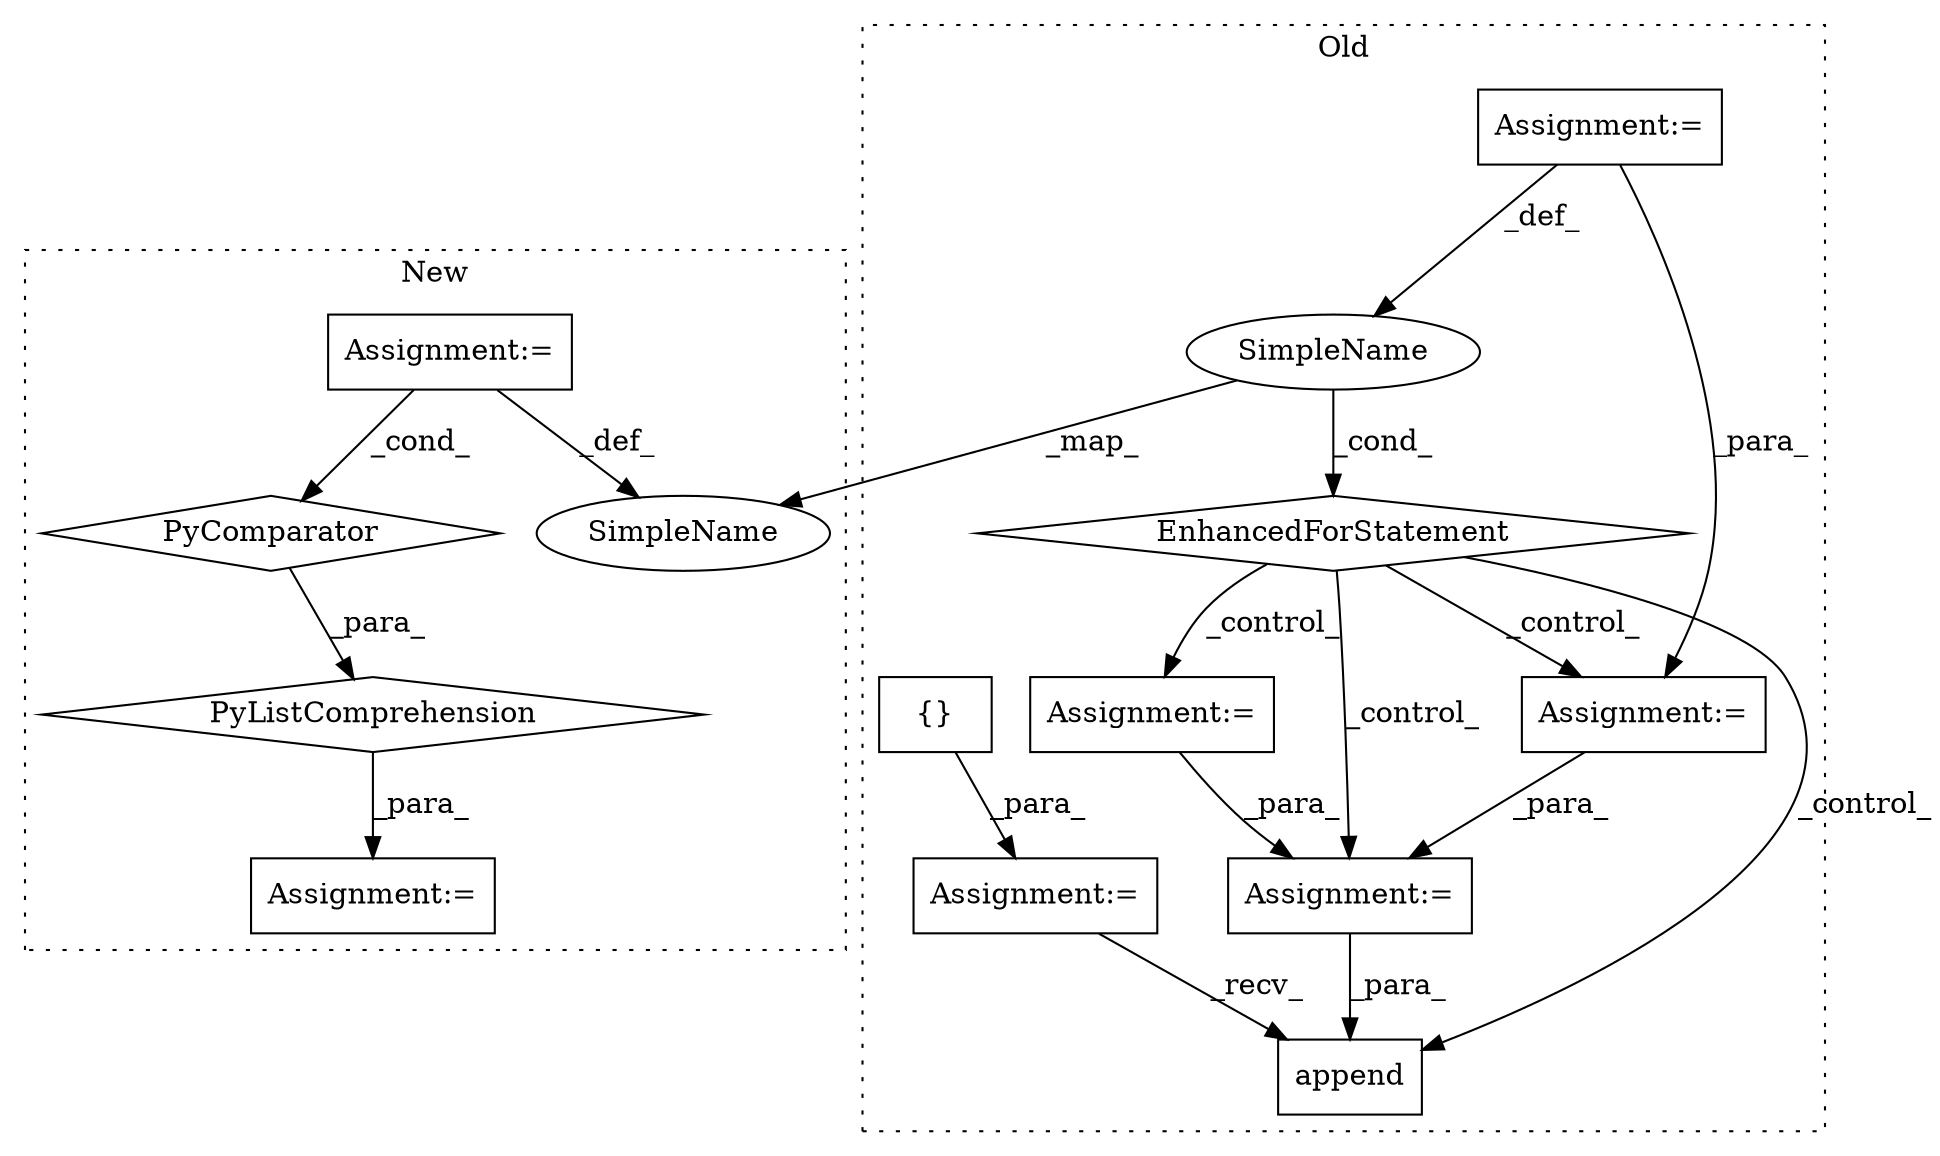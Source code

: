 digraph G {
subgraph cluster0 {
1 [label="append" a="32" s="1161,1194" l="7,1" shape="box"];
5 [label="EnhancedForStatement" a="70" s="855,944" l="53,2" shape="diamond"];
6 [label="Assignment:=" a="7" s="855,944" l="53,2" shape="box"];
7 [label="Assignment:=" a="7" s="837" l="1" shape="box"];
8 [label="{}" a="4" s="847" l="2" shape="box"];
10 [label="SimpleName" a="42" s="912" l="1" shape="ellipse"];
12 [label="Assignment:=" a="7" s="1113" l="1" shape="box"];
13 [label="Assignment:=" a="7" s="1047" l="1" shape="box"];
14 [label="Assignment:=" a="7" s="1022" l="1" shape="box"];
label = "Old";
style="dotted";
}
subgraph cluster1 {
2 [label="PyListComprehension" a="109" s="880" l="150" shape="diamond"];
3 [label="PyComparator" a="113" s="973" l="44" shape="diamond"];
4 [label="Assignment:=" a="7" s="973" l="44" shape="box"];
9 [label="Assignment:=" a="7" s="1165" l="1" shape="box"];
11 [label="SimpleName" a="42" s="976" l="1" shape="ellipse"];
label = "New";
style="dotted";
}
2 -> 9 [label="_para_"];
3 -> 2 [label="_para_"];
4 -> 11 [label="_def_"];
4 -> 3 [label="_cond_"];
5 -> 1 [label="_control_"];
5 -> 14 [label="_control_"];
5 -> 13 [label="_control_"];
5 -> 12 [label="_control_"];
6 -> 13 [label="_para_"];
6 -> 10 [label="_def_"];
7 -> 1 [label="_recv_"];
8 -> 7 [label="_para_"];
10 -> 5 [label="_cond_"];
10 -> 11 [label="_map_"];
12 -> 1 [label="_para_"];
13 -> 12 [label="_para_"];
14 -> 12 [label="_para_"];
}